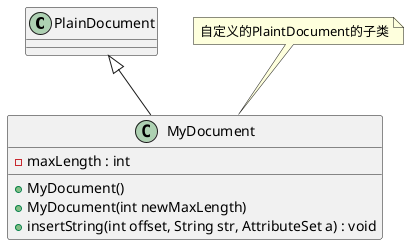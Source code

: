 @startuml MyDocumentc

class PlainDocument {

}

class MyDocument {
    -maxLength : int
    +MyDocument()
    +MyDocument(int newMaxLength)
    +insertString(int offset, String str, AttributeSet a) : void
}  
 
note "自定义的PlaintDocument的子类" as N0
N0 .. MyDocument 
PlainDocument <|-- MyDocument
@enduml
